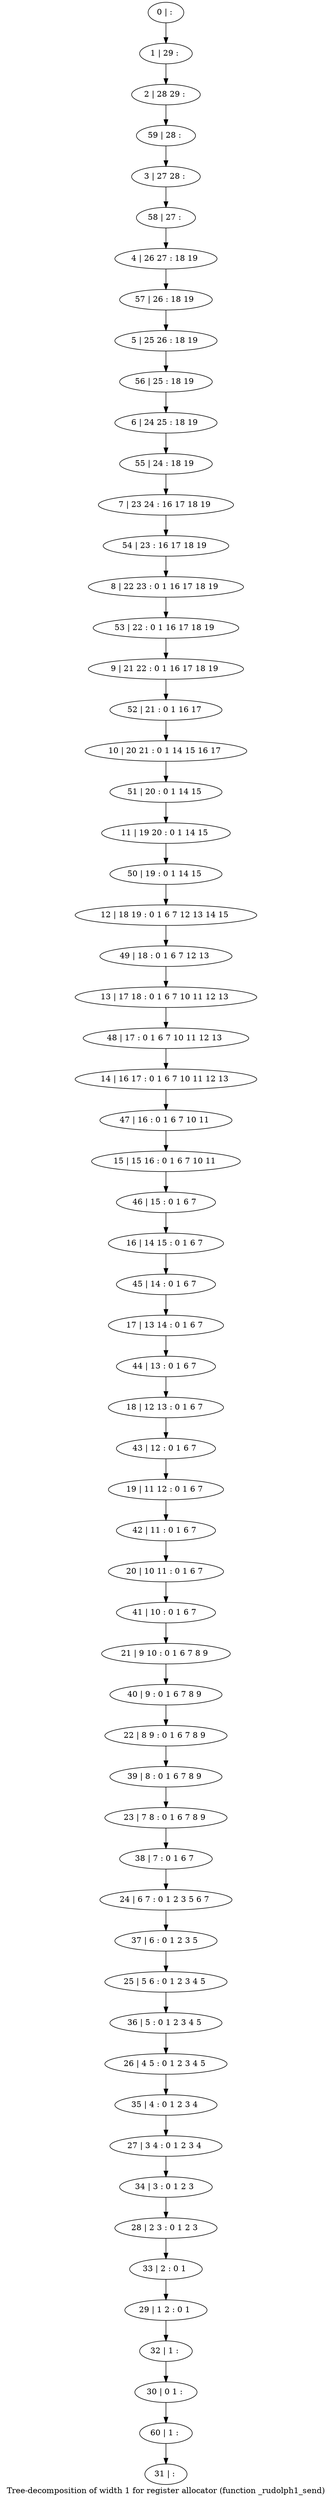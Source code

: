 digraph G {
graph [label="Tree-decomposition of width 1 for register allocator (function _rudolph1_send)"]
0[label="0 | : "];
1[label="1 | 29 : "];
2[label="2 | 28 29 : "];
3[label="3 | 27 28 : "];
4[label="4 | 26 27 : 18 19 "];
5[label="5 | 25 26 : 18 19 "];
6[label="6 | 24 25 : 18 19 "];
7[label="7 | 23 24 : 16 17 18 19 "];
8[label="8 | 22 23 : 0 1 16 17 18 19 "];
9[label="9 | 21 22 : 0 1 16 17 18 19 "];
10[label="10 | 20 21 : 0 1 14 15 16 17 "];
11[label="11 | 19 20 : 0 1 14 15 "];
12[label="12 | 18 19 : 0 1 6 7 12 13 14 15 "];
13[label="13 | 17 18 : 0 1 6 7 10 11 12 13 "];
14[label="14 | 16 17 : 0 1 6 7 10 11 12 13 "];
15[label="15 | 15 16 : 0 1 6 7 10 11 "];
16[label="16 | 14 15 : 0 1 6 7 "];
17[label="17 | 13 14 : 0 1 6 7 "];
18[label="18 | 12 13 : 0 1 6 7 "];
19[label="19 | 11 12 : 0 1 6 7 "];
20[label="20 | 10 11 : 0 1 6 7 "];
21[label="21 | 9 10 : 0 1 6 7 8 9 "];
22[label="22 | 8 9 : 0 1 6 7 8 9 "];
23[label="23 | 7 8 : 0 1 6 7 8 9 "];
24[label="24 | 6 7 : 0 1 2 3 5 6 7 "];
25[label="25 | 5 6 : 0 1 2 3 4 5 "];
26[label="26 | 4 5 : 0 1 2 3 4 5 "];
27[label="27 | 3 4 : 0 1 2 3 4 "];
28[label="28 | 2 3 : 0 1 2 3 "];
29[label="29 | 1 2 : 0 1 "];
30[label="30 | 0 1 : "];
31[label="31 | : "];
32[label="32 | 1 : "];
33[label="33 | 2 : 0 1 "];
34[label="34 | 3 : 0 1 2 3 "];
35[label="35 | 4 : 0 1 2 3 4 "];
36[label="36 | 5 : 0 1 2 3 4 5 "];
37[label="37 | 6 : 0 1 2 3 5 "];
38[label="38 | 7 : 0 1 6 7 "];
39[label="39 | 8 : 0 1 6 7 8 9 "];
40[label="40 | 9 : 0 1 6 7 8 9 "];
41[label="41 | 10 : 0 1 6 7 "];
42[label="42 | 11 : 0 1 6 7 "];
43[label="43 | 12 : 0 1 6 7 "];
44[label="44 | 13 : 0 1 6 7 "];
45[label="45 | 14 : 0 1 6 7 "];
46[label="46 | 15 : 0 1 6 7 "];
47[label="47 | 16 : 0 1 6 7 10 11 "];
48[label="48 | 17 : 0 1 6 7 10 11 12 13 "];
49[label="49 | 18 : 0 1 6 7 12 13 "];
50[label="50 | 19 : 0 1 14 15 "];
51[label="51 | 20 : 0 1 14 15 "];
52[label="52 | 21 : 0 1 16 17 "];
53[label="53 | 22 : 0 1 16 17 18 19 "];
54[label="54 | 23 : 16 17 18 19 "];
55[label="55 | 24 : 18 19 "];
56[label="56 | 25 : 18 19 "];
57[label="57 | 26 : 18 19 "];
58[label="58 | 27 : "];
59[label="59 | 28 : "];
60[label="60 | 1 : "];
0->1 ;
1->2 ;
32->30 ;
29->32 ;
33->29 ;
28->33 ;
34->28 ;
27->34 ;
35->27 ;
26->35 ;
36->26 ;
25->36 ;
37->25 ;
24->37 ;
38->24 ;
23->38 ;
39->23 ;
22->39 ;
40->22 ;
21->40 ;
41->21 ;
20->41 ;
42->20 ;
19->42 ;
43->19 ;
18->43 ;
44->18 ;
17->44 ;
45->17 ;
16->45 ;
46->16 ;
15->46 ;
47->15 ;
14->47 ;
48->14 ;
13->48 ;
49->13 ;
12->49 ;
50->12 ;
11->50 ;
51->11 ;
10->51 ;
52->10 ;
9->52 ;
53->9 ;
8->53 ;
54->8 ;
7->54 ;
55->7 ;
6->55 ;
56->6 ;
5->56 ;
57->5 ;
4->57 ;
58->4 ;
3->58 ;
59->3 ;
2->59 ;
60->31 ;
30->60 ;
}
